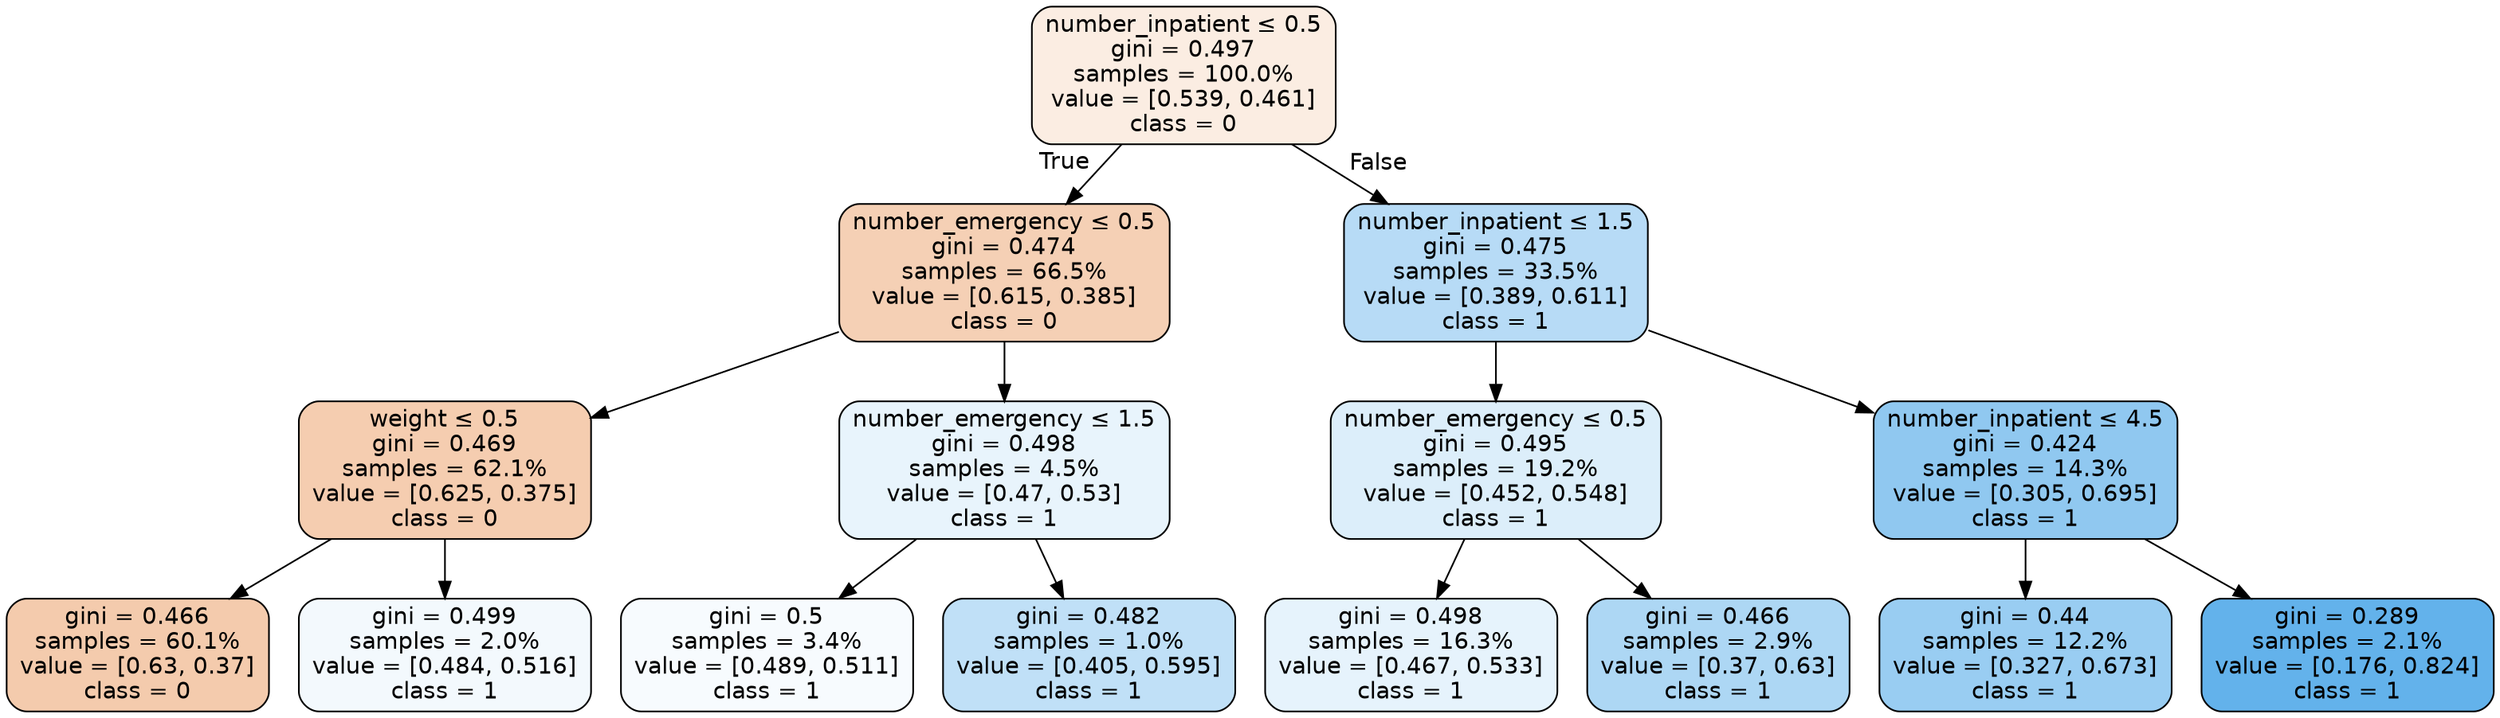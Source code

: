 digraph Tree {
node [shape=box, style="filled, rounded", color="black", fontname="helvetica"] ;
edge [fontname="helvetica"] ;
0 [label=<number_inpatient &le; 0.5<br/>gini = 0.497<br/>samples = 100.0%<br/>value = [0.539, 0.461]<br/>class = 0>, fillcolor="#fbede2"] ;
1 [label=<number_emergency &le; 0.5<br/>gini = 0.474<br/>samples = 66.5%<br/>value = [0.615, 0.385]<br/>class = 0>, fillcolor="#f5d0b5"] ;
0 -> 1 [labeldistance=2.5, labelangle=45, headlabel="True"] ;
2 [label=<weight &le; 0.5<br/>gini = 0.469<br/>samples = 62.1%<br/>value = [0.625, 0.375]<br/>class = 0>, fillcolor="#f5cdb0"] ;
1 -> 2 ;
3 [label=<gini = 0.466<br/>samples = 60.1%<br/>value = [0.63, 0.37]<br/>class = 0>, fillcolor="#f4cbad"] ;
2 -> 3 ;
4 [label=<gini = 0.499<br/>samples = 2.0%<br/>value = [0.484, 0.516]<br/>class = 1>, fillcolor="#f3f9fd"] ;
2 -> 4 ;
5 [label=<number_emergency &le; 1.5<br/>gini = 0.498<br/>samples = 4.5%<br/>value = [0.47, 0.53]<br/>class = 1>, fillcolor="#e8f4fc"] ;
1 -> 5 ;
6 [label=<gini = 0.5<br/>samples = 3.4%<br/>value = [0.489, 0.511]<br/>class = 1>, fillcolor="#f7fbfe"] ;
5 -> 6 ;
7 [label=<gini = 0.482<br/>samples = 1.0%<br/>value = [0.405, 0.595]<br/>class = 1>, fillcolor="#c0e0f7"] ;
5 -> 7 ;
8 [label=<number_inpatient &le; 1.5<br/>gini = 0.475<br/>samples = 33.5%<br/>value = [0.389, 0.611]<br/>class = 1>, fillcolor="#b7dbf6"] ;
0 -> 8 [labeldistance=2.5, labelangle=-45, headlabel="False"] ;
9 [label=<number_emergency &le; 0.5<br/>gini = 0.495<br/>samples = 19.2%<br/>value = [0.452, 0.548]<br/>class = 1>, fillcolor="#dceefa"] ;
8 -> 9 ;
10 [label=<gini = 0.498<br/>samples = 16.3%<br/>value = [0.467, 0.533]<br/>class = 1>, fillcolor="#e6f3fc"] ;
9 -> 10 ;
11 [label=<gini = 0.466<br/>samples = 2.9%<br/>value = [0.37, 0.63]<br/>class = 1>, fillcolor="#add7f4"] ;
9 -> 11 ;
12 [label=<number_inpatient &le; 4.5<br/>gini = 0.424<br/>samples = 14.3%<br/>value = [0.305, 0.695]<br/>class = 1>, fillcolor="#90c8f0"] ;
8 -> 12 ;
13 [label=<gini = 0.44<br/>samples = 12.2%<br/>value = [0.327, 0.673]<br/>class = 1>, fillcolor="#99cdf2"] ;
12 -> 13 ;
14 [label=<gini = 0.289<br/>samples = 2.1%<br/>value = [0.176, 0.824]<br/>class = 1>, fillcolor="#63b2eb"] ;
12 -> 14 ;
}